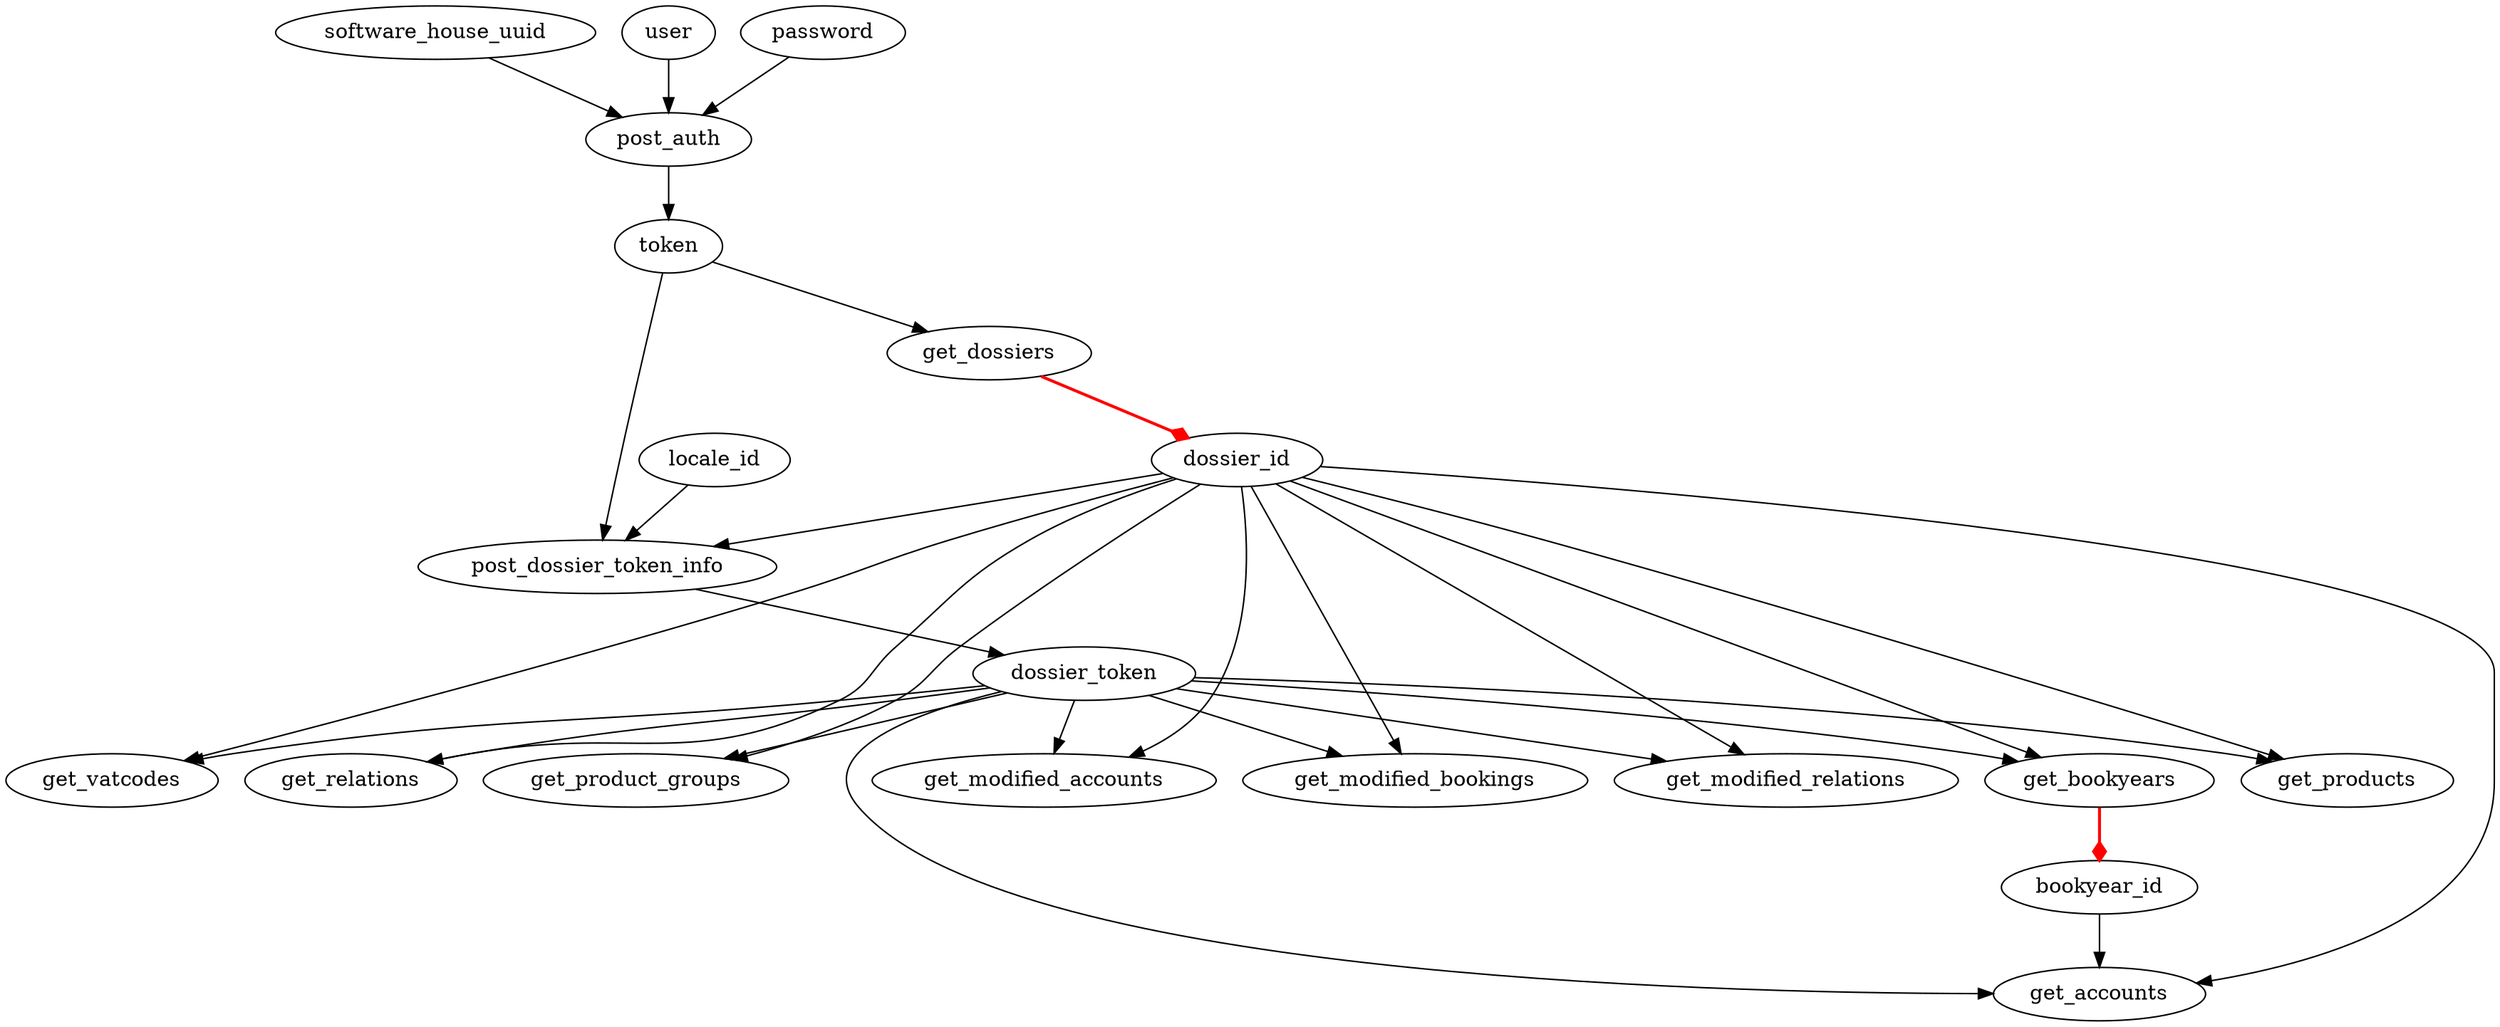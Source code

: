 digraph {
software_house_uuid;
user;
password;
locale_id;
post_auth;
token;
get_dossiers;
dossier_id;
post_dossier_token_info;
dossier_token;
get_bookyears;
bookyear_id;
get_accounts;
get_products;
get_vatcodes;
get_relations;
get_product_groups;
get_modified_accounts;
get_modified_bookings;
get_modified_relations;
software_house_uuid -> post_auth [key="software_house_uuid", loop=False];
user -> post_auth [key=user, loop=False];
password -> post_auth [key=password, loop=False];
locale_id -> post_dossier_token_info [key="locale_id", loop=False];
post_auth -> token [key=data, loop=False];
token -> get_dossiers [key=token, loop=False];
token -> post_dossier_token_info [key=token, loop=False];
get_dossiers -> dossier_id [key=dossier, loop=True, color=red, style=bold, penwidth=2, arrowhead=diamond];
dossier_id -> post_dossier_token_info [key="dossier_id", loop=False];
dossier_id -> get_bookyears [key="dossier_id", loop=False];
dossier_id -> get_accounts [key="dossier_id", loop=False];
dossier_id -> get_products [key="dossier_id", loop=False];
dossier_id -> get_vatcodes [key="dossier_id", loop=False];
dossier_id -> get_relations [key="dossier_id", loop=False];
dossier_id -> get_product_groups [key="dossier_id", loop=False];
dossier_id -> get_modified_accounts [key="dossier_id", loop=False];
dossier_id -> get_modified_bookings [key="dossier_id", loop=False];
dossier_id -> get_modified_relations [key="dossier_id", loop=False];
post_dossier_token_info -> dossier_token [key=data, loop=False];
dossier_token -> get_bookyears [key="dossier_token", loop=False];
dossier_token -> get_accounts [key="dossier_token", loop=False];
dossier_token -> get_products [key="dossier_token", loop=False];
dossier_token -> get_vatcodes [key="dossier_token", loop=False];
dossier_token -> get_relations [key="dossier_token", loop=False];
dossier_token -> get_product_groups [key="dossier_token", loop=False];
dossier_token -> get_modified_accounts [key="dossier_token", loop=False];
dossier_token -> get_modified_bookings [key="dossier_token", loop=False];
dossier_token -> get_modified_relations [key="dossier_token", loop=False];
get_bookyears -> bookyear_id [key=bookyear, loop=True, color=red, style=bold, penwidth=2, arrowhead=diamond];
bookyear_id -> get_accounts [key="bookyear_id", loop=False];
}
